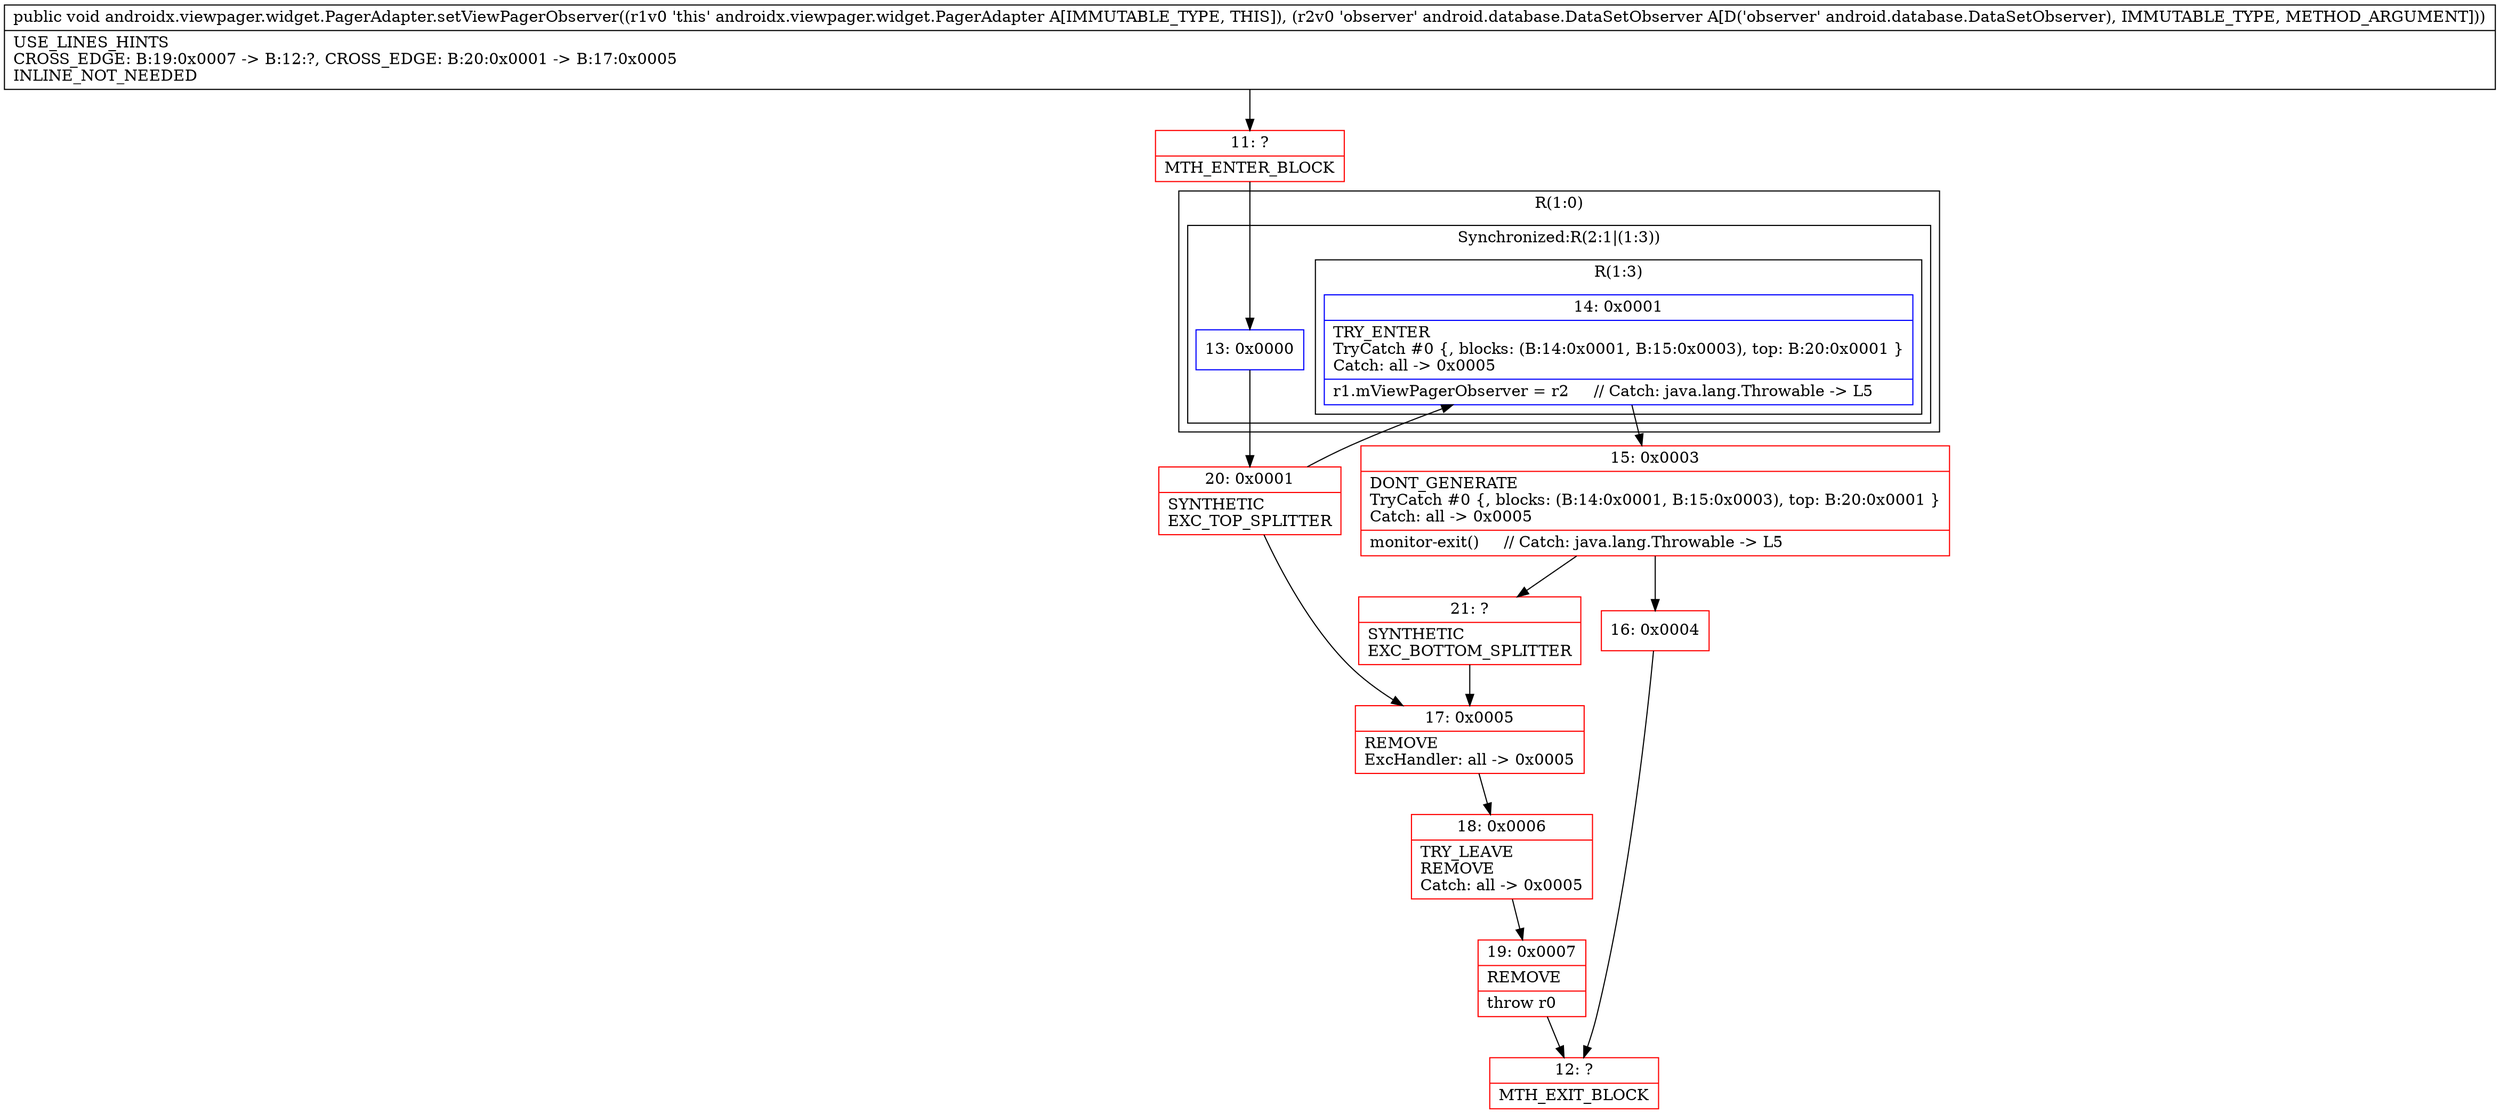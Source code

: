 digraph "CFG forandroidx.viewpager.widget.PagerAdapter.setViewPagerObserver(Landroid\/database\/DataSetObserver;)V" {
subgraph cluster_Region_1525129293 {
label = "R(1:0)";
node [shape=record,color=blue];
subgraph cluster_SynchronizedRegion_1412659754 {
label = "Synchronized:R(2:1|(1:3))";
node [shape=record,color=blue];
Node_13 [shape=record,label="{13\:\ 0x0000}"];
subgraph cluster_Region_562827591 {
label = "R(1:3)";
node [shape=record,color=blue];
Node_14 [shape=record,label="{14\:\ 0x0001|TRY_ENTER\lTryCatch #0 \{, blocks: (B:14:0x0001, B:15:0x0003), top: B:20:0x0001 \}\lCatch: all \-\> 0x0005\l|r1.mViewPagerObserver = r2     \/\/ Catch: java.lang.Throwable \-\> L5\l}"];
}
}
}
Node_11 [shape=record,color=red,label="{11\:\ ?|MTH_ENTER_BLOCK\l}"];
Node_20 [shape=record,color=red,label="{20\:\ 0x0001|SYNTHETIC\lEXC_TOP_SPLITTER\l}"];
Node_15 [shape=record,color=red,label="{15\:\ 0x0003|DONT_GENERATE\lTryCatch #0 \{, blocks: (B:14:0x0001, B:15:0x0003), top: B:20:0x0001 \}\lCatch: all \-\> 0x0005\l|monitor\-exit()     \/\/ Catch: java.lang.Throwable \-\> L5\l}"];
Node_16 [shape=record,color=red,label="{16\:\ 0x0004}"];
Node_12 [shape=record,color=red,label="{12\:\ ?|MTH_EXIT_BLOCK\l}"];
Node_21 [shape=record,color=red,label="{21\:\ ?|SYNTHETIC\lEXC_BOTTOM_SPLITTER\l}"];
Node_17 [shape=record,color=red,label="{17\:\ 0x0005|REMOVE\lExcHandler: all \-\> 0x0005\l}"];
Node_18 [shape=record,color=red,label="{18\:\ 0x0006|TRY_LEAVE\lREMOVE\lCatch: all \-\> 0x0005\l}"];
Node_19 [shape=record,color=red,label="{19\:\ 0x0007|REMOVE\l|throw r0\l}"];
MethodNode[shape=record,label="{public void androidx.viewpager.widget.PagerAdapter.setViewPagerObserver((r1v0 'this' androidx.viewpager.widget.PagerAdapter A[IMMUTABLE_TYPE, THIS]), (r2v0 'observer' android.database.DataSetObserver A[D('observer' android.database.DataSetObserver), IMMUTABLE_TYPE, METHOD_ARGUMENT]))  | USE_LINES_HINTS\lCROSS_EDGE: B:19:0x0007 \-\> B:12:?, CROSS_EDGE: B:20:0x0001 \-\> B:17:0x0005\lINLINE_NOT_NEEDED\l}"];
MethodNode -> Node_11;Node_13 -> Node_20;
Node_14 -> Node_15;
Node_11 -> Node_13;
Node_20 -> Node_14;
Node_20 -> Node_17;
Node_15 -> Node_16;
Node_15 -> Node_21;
Node_16 -> Node_12;
Node_21 -> Node_17;
Node_17 -> Node_18;
Node_18 -> Node_19;
Node_19 -> Node_12;
}

